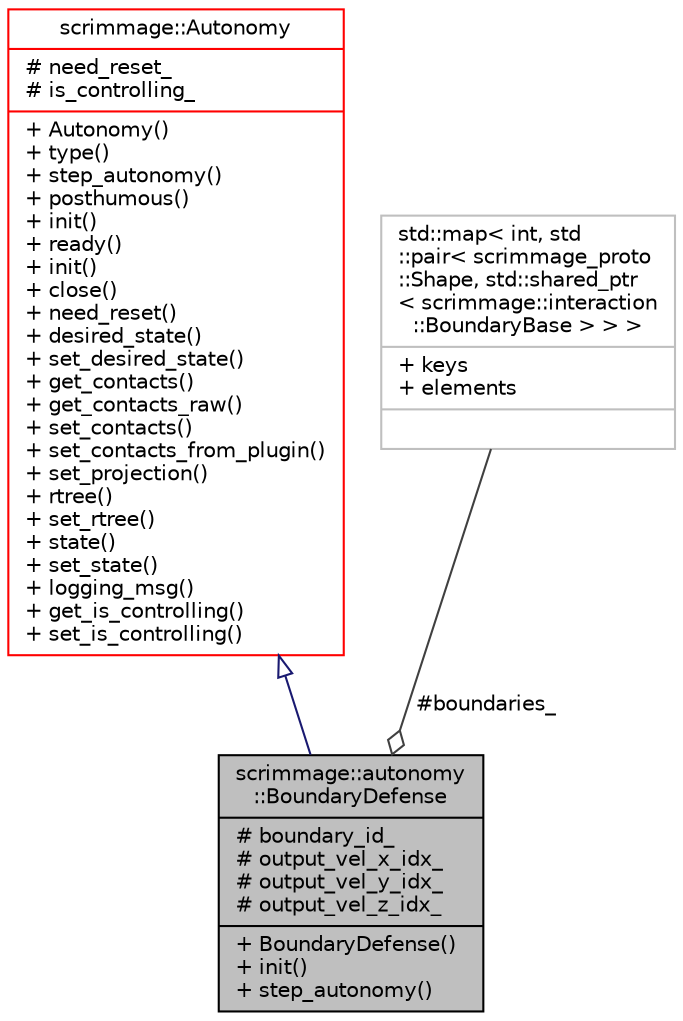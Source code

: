 digraph "scrimmage::autonomy::BoundaryDefense"
{
 // LATEX_PDF_SIZE
  edge [fontname="Helvetica",fontsize="10",labelfontname="Helvetica",labelfontsize="10"];
  node [fontname="Helvetica",fontsize="10",shape=record];
  Node1 [label="{scrimmage::autonomy\l::BoundaryDefense\n|# boundary_id_\l# output_vel_x_idx_\l# output_vel_y_idx_\l# output_vel_z_idx_\l|+ BoundaryDefense()\l+ init()\l+ step_autonomy()\l}",height=0.2,width=0.4,color="black", fillcolor="grey75", style="filled", fontcolor="black",tooltip=" "];
  Node2 -> Node1 [dir="back",color="midnightblue",fontsize="10",style="solid",arrowtail="onormal",fontname="Helvetica"];
  Node2 [label="{scrimmage::Autonomy\n|# need_reset_\l# is_controlling_\l|+ Autonomy()\l+ type()\l+ step_autonomy()\l+ posthumous()\l+ init()\l+ ready()\l+ init()\l+ close()\l+ need_reset()\l+ desired_state()\l+ set_desired_state()\l+ get_contacts()\l+ get_contacts_raw()\l+ set_contacts()\l+ set_contacts_from_plugin()\l+ set_projection()\l+ rtree()\l+ set_rtree()\l+ state()\l+ set_state()\l+ logging_msg()\l+ get_is_controlling()\l+ set_is_controlling()\l}",height=0.2,width=0.4,color="red", fillcolor="white", style="filled",URL="$classscrimmage_1_1Autonomy.html",tooltip=" "];
  Node86 -> Node1 [color="grey25",fontsize="10",style="solid",label=" #boundaries_" ,arrowhead="odiamond",fontname="Helvetica"];
  Node86 [label="{std::map\< int, std\l::pair\< scrimmage_proto\l::Shape, std::shared_ptr\l\< scrimmage::interaction\l::BoundaryBase \> \> \>\n|+ keys\l+ elements\l|}",height=0.2,width=0.4,color="grey75", fillcolor="white", style="filled",tooltip=" "];
}
